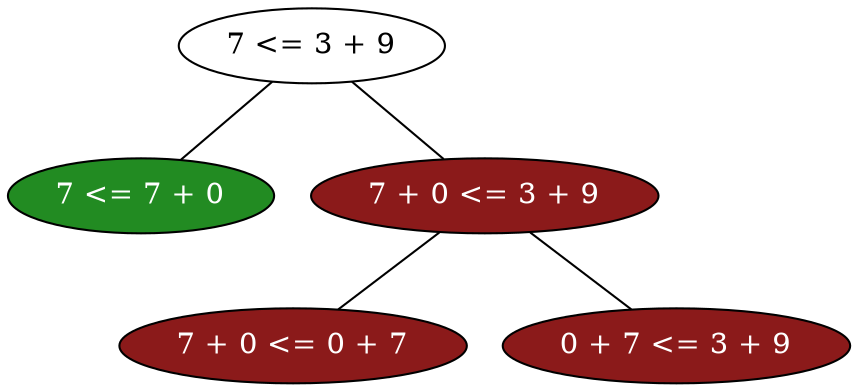 graph g{
	1[label="7 <= 3 + 9"];
	2[label="7 <= 7 + 0",fillcolor=forestgreen,style=filled,fontcolor=white];
	3[label="7 + 0 <= 3 + 9",fillcolor=firebrick4,style=filled,fontcolor=white];
	4[label="7 + 0 <= 0 + 7",fillcolor=firebrick4,style=filled,fontcolor=white];
	5[label="0 + 7 <= 3 + 9",fillcolor=firebrick4,style=filled,fontcolor=white];
	1 -- {2,3};
	3 -- {4,5};
}
